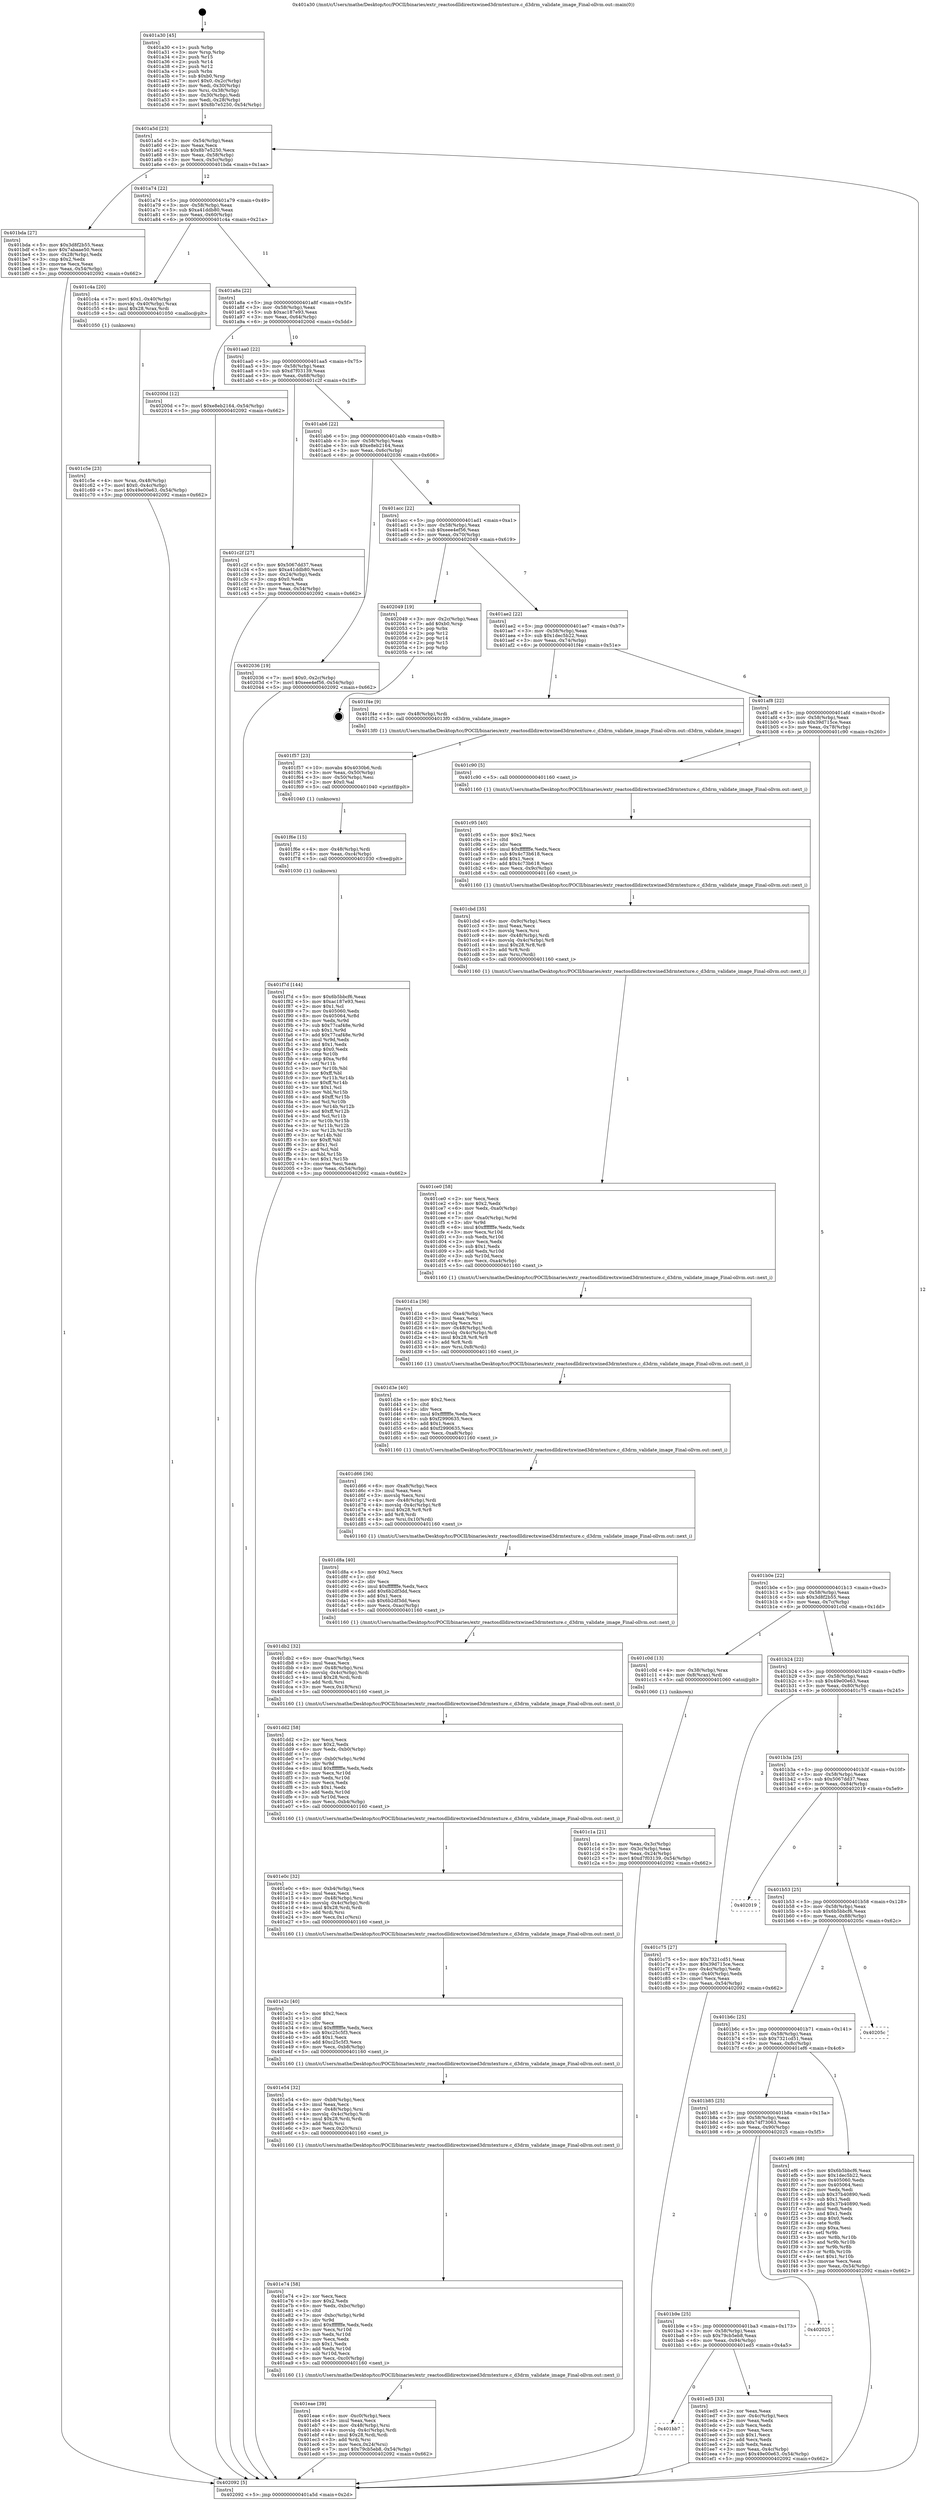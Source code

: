 digraph "0x401a30" {
  label = "0x401a30 (/mnt/c/Users/mathe/Desktop/tcc/POCII/binaries/extr_reactosdlldirectxwined3drmtexture.c_d3drm_validate_image_Final-ollvm.out::main(0))"
  labelloc = "t"
  node[shape=record]

  Entry [label="",width=0.3,height=0.3,shape=circle,fillcolor=black,style=filled]
  "0x401a5d" [label="{
     0x401a5d [23]\l
     | [instrs]\l
     &nbsp;&nbsp;0x401a5d \<+3\>: mov -0x54(%rbp),%eax\l
     &nbsp;&nbsp;0x401a60 \<+2\>: mov %eax,%ecx\l
     &nbsp;&nbsp;0x401a62 \<+6\>: sub $0x8b7e5250,%ecx\l
     &nbsp;&nbsp;0x401a68 \<+3\>: mov %eax,-0x58(%rbp)\l
     &nbsp;&nbsp;0x401a6b \<+3\>: mov %ecx,-0x5c(%rbp)\l
     &nbsp;&nbsp;0x401a6e \<+6\>: je 0000000000401bda \<main+0x1aa\>\l
  }"]
  "0x401bda" [label="{
     0x401bda [27]\l
     | [instrs]\l
     &nbsp;&nbsp;0x401bda \<+5\>: mov $0x3d8f2b55,%eax\l
     &nbsp;&nbsp;0x401bdf \<+5\>: mov $0x7abaae50,%ecx\l
     &nbsp;&nbsp;0x401be4 \<+3\>: mov -0x28(%rbp),%edx\l
     &nbsp;&nbsp;0x401be7 \<+3\>: cmp $0x2,%edx\l
     &nbsp;&nbsp;0x401bea \<+3\>: cmovne %ecx,%eax\l
     &nbsp;&nbsp;0x401bed \<+3\>: mov %eax,-0x54(%rbp)\l
     &nbsp;&nbsp;0x401bf0 \<+5\>: jmp 0000000000402092 \<main+0x662\>\l
  }"]
  "0x401a74" [label="{
     0x401a74 [22]\l
     | [instrs]\l
     &nbsp;&nbsp;0x401a74 \<+5\>: jmp 0000000000401a79 \<main+0x49\>\l
     &nbsp;&nbsp;0x401a79 \<+3\>: mov -0x58(%rbp),%eax\l
     &nbsp;&nbsp;0x401a7c \<+5\>: sub $0xa41ddb80,%eax\l
     &nbsp;&nbsp;0x401a81 \<+3\>: mov %eax,-0x60(%rbp)\l
     &nbsp;&nbsp;0x401a84 \<+6\>: je 0000000000401c4a \<main+0x21a\>\l
  }"]
  "0x402092" [label="{
     0x402092 [5]\l
     | [instrs]\l
     &nbsp;&nbsp;0x402092 \<+5\>: jmp 0000000000401a5d \<main+0x2d\>\l
  }"]
  "0x401a30" [label="{
     0x401a30 [45]\l
     | [instrs]\l
     &nbsp;&nbsp;0x401a30 \<+1\>: push %rbp\l
     &nbsp;&nbsp;0x401a31 \<+3\>: mov %rsp,%rbp\l
     &nbsp;&nbsp;0x401a34 \<+2\>: push %r15\l
     &nbsp;&nbsp;0x401a36 \<+2\>: push %r14\l
     &nbsp;&nbsp;0x401a38 \<+2\>: push %r12\l
     &nbsp;&nbsp;0x401a3a \<+1\>: push %rbx\l
     &nbsp;&nbsp;0x401a3b \<+7\>: sub $0xb0,%rsp\l
     &nbsp;&nbsp;0x401a42 \<+7\>: movl $0x0,-0x2c(%rbp)\l
     &nbsp;&nbsp;0x401a49 \<+3\>: mov %edi,-0x30(%rbp)\l
     &nbsp;&nbsp;0x401a4c \<+4\>: mov %rsi,-0x38(%rbp)\l
     &nbsp;&nbsp;0x401a50 \<+3\>: mov -0x30(%rbp),%edi\l
     &nbsp;&nbsp;0x401a53 \<+3\>: mov %edi,-0x28(%rbp)\l
     &nbsp;&nbsp;0x401a56 \<+7\>: movl $0x8b7e5250,-0x54(%rbp)\l
  }"]
  Exit [label="",width=0.3,height=0.3,shape=circle,fillcolor=black,style=filled,peripheries=2]
  "0x401c4a" [label="{
     0x401c4a [20]\l
     | [instrs]\l
     &nbsp;&nbsp;0x401c4a \<+7\>: movl $0x1,-0x40(%rbp)\l
     &nbsp;&nbsp;0x401c51 \<+4\>: movslq -0x40(%rbp),%rax\l
     &nbsp;&nbsp;0x401c55 \<+4\>: imul $0x28,%rax,%rdi\l
     &nbsp;&nbsp;0x401c59 \<+5\>: call 0000000000401050 \<malloc@plt\>\l
     | [calls]\l
     &nbsp;&nbsp;0x401050 \{1\} (unknown)\l
  }"]
  "0x401a8a" [label="{
     0x401a8a [22]\l
     | [instrs]\l
     &nbsp;&nbsp;0x401a8a \<+5\>: jmp 0000000000401a8f \<main+0x5f\>\l
     &nbsp;&nbsp;0x401a8f \<+3\>: mov -0x58(%rbp),%eax\l
     &nbsp;&nbsp;0x401a92 \<+5\>: sub $0xac187e93,%eax\l
     &nbsp;&nbsp;0x401a97 \<+3\>: mov %eax,-0x64(%rbp)\l
     &nbsp;&nbsp;0x401a9a \<+6\>: je 000000000040200d \<main+0x5dd\>\l
  }"]
  "0x401f7d" [label="{
     0x401f7d [144]\l
     | [instrs]\l
     &nbsp;&nbsp;0x401f7d \<+5\>: mov $0x6b5bbcf6,%eax\l
     &nbsp;&nbsp;0x401f82 \<+5\>: mov $0xac187e93,%esi\l
     &nbsp;&nbsp;0x401f87 \<+2\>: mov $0x1,%cl\l
     &nbsp;&nbsp;0x401f89 \<+7\>: mov 0x405060,%edx\l
     &nbsp;&nbsp;0x401f90 \<+8\>: mov 0x405064,%r8d\l
     &nbsp;&nbsp;0x401f98 \<+3\>: mov %edx,%r9d\l
     &nbsp;&nbsp;0x401f9b \<+7\>: sub $0x77caf48e,%r9d\l
     &nbsp;&nbsp;0x401fa2 \<+4\>: sub $0x1,%r9d\l
     &nbsp;&nbsp;0x401fa6 \<+7\>: add $0x77caf48e,%r9d\l
     &nbsp;&nbsp;0x401fad \<+4\>: imul %r9d,%edx\l
     &nbsp;&nbsp;0x401fb1 \<+3\>: and $0x1,%edx\l
     &nbsp;&nbsp;0x401fb4 \<+3\>: cmp $0x0,%edx\l
     &nbsp;&nbsp;0x401fb7 \<+4\>: sete %r10b\l
     &nbsp;&nbsp;0x401fbb \<+4\>: cmp $0xa,%r8d\l
     &nbsp;&nbsp;0x401fbf \<+4\>: setl %r11b\l
     &nbsp;&nbsp;0x401fc3 \<+3\>: mov %r10b,%bl\l
     &nbsp;&nbsp;0x401fc6 \<+3\>: xor $0xff,%bl\l
     &nbsp;&nbsp;0x401fc9 \<+3\>: mov %r11b,%r14b\l
     &nbsp;&nbsp;0x401fcc \<+4\>: xor $0xff,%r14b\l
     &nbsp;&nbsp;0x401fd0 \<+3\>: xor $0x1,%cl\l
     &nbsp;&nbsp;0x401fd3 \<+3\>: mov %bl,%r15b\l
     &nbsp;&nbsp;0x401fd6 \<+4\>: and $0xff,%r15b\l
     &nbsp;&nbsp;0x401fda \<+3\>: and %cl,%r10b\l
     &nbsp;&nbsp;0x401fdd \<+3\>: mov %r14b,%r12b\l
     &nbsp;&nbsp;0x401fe0 \<+4\>: and $0xff,%r12b\l
     &nbsp;&nbsp;0x401fe4 \<+3\>: and %cl,%r11b\l
     &nbsp;&nbsp;0x401fe7 \<+3\>: or %r10b,%r15b\l
     &nbsp;&nbsp;0x401fea \<+3\>: or %r11b,%r12b\l
     &nbsp;&nbsp;0x401fed \<+3\>: xor %r12b,%r15b\l
     &nbsp;&nbsp;0x401ff0 \<+3\>: or %r14b,%bl\l
     &nbsp;&nbsp;0x401ff3 \<+3\>: xor $0xff,%bl\l
     &nbsp;&nbsp;0x401ff6 \<+3\>: or $0x1,%cl\l
     &nbsp;&nbsp;0x401ff9 \<+2\>: and %cl,%bl\l
     &nbsp;&nbsp;0x401ffb \<+3\>: or %bl,%r15b\l
     &nbsp;&nbsp;0x401ffe \<+4\>: test $0x1,%r15b\l
     &nbsp;&nbsp;0x402002 \<+3\>: cmovne %esi,%eax\l
     &nbsp;&nbsp;0x402005 \<+3\>: mov %eax,-0x54(%rbp)\l
     &nbsp;&nbsp;0x402008 \<+5\>: jmp 0000000000402092 \<main+0x662\>\l
  }"]
  "0x40200d" [label="{
     0x40200d [12]\l
     | [instrs]\l
     &nbsp;&nbsp;0x40200d \<+7\>: movl $0xe8eb2164,-0x54(%rbp)\l
     &nbsp;&nbsp;0x402014 \<+5\>: jmp 0000000000402092 \<main+0x662\>\l
  }"]
  "0x401aa0" [label="{
     0x401aa0 [22]\l
     | [instrs]\l
     &nbsp;&nbsp;0x401aa0 \<+5\>: jmp 0000000000401aa5 \<main+0x75\>\l
     &nbsp;&nbsp;0x401aa5 \<+3\>: mov -0x58(%rbp),%eax\l
     &nbsp;&nbsp;0x401aa8 \<+5\>: sub $0xd7f03139,%eax\l
     &nbsp;&nbsp;0x401aad \<+3\>: mov %eax,-0x68(%rbp)\l
     &nbsp;&nbsp;0x401ab0 \<+6\>: je 0000000000401c2f \<main+0x1ff\>\l
  }"]
  "0x401f6e" [label="{
     0x401f6e [15]\l
     | [instrs]\l
     &nbsp;&nbsp;0x401f6e \<+4\>: mov -0x48(%rbp),%rdi\l
     &nbsp;&nbsp;0x401f72 \<+6\>: mov %eax,-0xc4(%rbp)\l
     &nbsp;&nbsp;0x401f78 \<+5\>: call 0000000000401030 \<free@plt\>\l
     | [calls]\l
     &nbsp;&nbsp;0x401030 \{1\} (unknown)\l
  }"]
  "0x401c2f" [label="{
     0x401c2f [27]\l
     | [instrs]\l
     &nbsp;&nbsp;0x401c2f \<+5\>: mov $0x5067dd37,%eax\l
     &nbsp;&nbsp;0x401c34 \<+5\>: mov $0xa41ddb80,%ecx\l
     &nbsp;&nbsp;0x401c39 \<+3\>: mov -0x24(%rbp),%edx\l
     &nbsp;&nbsp;0x401c3c \<+3\>: cmp $0x0,%edx\l
     &nbsp;&nbsp;0x401c3f \<+3\>: cmove %ecx,%eax\l
     &nbsp;&nbsp;0x401c42 \<+3\>: mov %eax,-0x54(%rbp)\l
     &nbsp;&nbsp;0x401c45 \<+5\>: jmp 0000000000402092 \<main+0x662\>\l
  }"]
  "0x401ab6" [label="{
     0x401ab6 [22]\l
     | [instrs]\l
     &nbsp;&nbsp;0x401ab6 \<+5\>: jmp 0000000000401abb \<main+0x8b\>\l
     &nbsp;&nbsp;0x401abb \<+3\>: mov -0x58(%rbp),%eax\l
     &nbsp;&nbsp;0x401abe \<+5\>: sub $0xe8eb2164,%eax\l
     &nbsp;&nbsp;0x401ac3 \<+3\>: mov %eax,-0x6c(%rbp)\l
     &nbsp;&nbsp;0x401ac6 \<+6\>: je 0000000000402036 \<main+0x606\>\l
  }"]
  "0x401f57" [label="{
     0x401f57 [23]\l
     | [instrs]\l
     &nbsp;&nbsp;0x401f57 \<+10\>: movabs $0x4030b6,%rdi\l
     &nbsp;&nbsp;0x401f61 \<+3\>: mov %eax,-0x50(%rbp)\l
     &nbsp;&nbsp;0x401f64 \<+3\>: mov -0x50(%rbp),%esi\l
     &nbsp;&nbsp;0x401f67 \<+2\>: mov $0x0,%al\l
     &nbsp;&nbsp;0x401f69 \<+5\>: call 0000000000401040 \<printf@plt\>\l
     | [calls]\l
     &nbsp;&nbsp;0x401040 \{1\} (unknown)\l
  }"]
  "0x402036" [label="{
     0x402036 [19]\l
     | [instrs]\l
     &nbsp;&nbsp;0x402036 \<+7\>: movl $0x0,-0x2c(%rbp)\l
     &nbsp;&nbsp;0x40203d \<+7\>: movl $0xeee4ef56,-0x54(%rbp)\l
     &nbsp;&nbsp;0x402044 \<+5\>: jmp 0000000000402092 \<main+0x662\>\l
  }"]
  "0x401acc" [label="{
     0x401acc [22]\l
     | [instrs]\l
     &nbsp;&nbsp;0x401acc \<+5\>: jmp 0000000000401ad1 \<main+0xa1\>\l
     &nbsp;&nbsp;0x401ad1 \<+3\>: mov -0x58(%rbp),%eax\l
     &nbsp;&nbsp;0x401ad4 \<+5\>: sub $0xeee4ef56,%eax\l
     &nbsp;&nbsp;0x401ad9 \<+3\>: mov %eax,-0x70(%rbp)\l
     &nbsp;&nbsp;0x401adc \<+6\>: je 0000000000402049 \<main+0x619\>\l
  }"]
  "0x401bb7" [label="{
     0x401bb7\l
  }", style=dashed]
  "0x402049" [label="{
     0x402049 [19]\l
     | [instrs]\l
     &nbsp;&nbsp;0x402049 \<+3\>: mov -0x2c(%rbp),%eax\l
     &nbsp;&nbsp;0x40204c \<+7\>: add $0xb0,%rsp\l
     &nbsp;&nbsp;0x402053 \<+1\>: pop %rbx\l
     &nbsp;&nbsp;0x402054 \<+2\>: pop %r12\l
     &nbsp;&nbsp;0x402056 \<+2\>: pop %r14\l
     &nbsp;&nbsp;0x402058 \<+2\>: pop %r15\l
     &nbsp;&nbsp;0x40205a \<+1\>: pop %rbp\l
     &nbsp;&nbsp;0x40205b \<+1\>: ret\l
  }"]
  "0x401ae2" [label="{
     0x401ae2 [22]\l
     | [instrs]\l
     &nbsp;&nbsp;0x401ae2 \<+5\>: jmp 0000000000401ae7 \<main+0xb7\>\l
     &nbsp;&nbsp;0x401ae7 \<+3\>: mov -0x58(%rbp),%eax\l
     &nbsp;&nbsp;0x401aea \<+5\>: sub $0x1dec5b22,%eax\l
     &nbsp;&nbsp;0x401aef \<+3\>: mov %eax,-0x74(%rbp)\l
     &nbsp;&nbsp;0x401af2 \<+6\>: je 0000000000401f4e \<main+0x51e\>\l
  }"]
  "0x401ed5" [label="{
     0x401ed5 [33]\l
     | [instrs]\l
     &nbsp;&nbsp;0x401ed5 \<+2\>: xor %eax,%eax\l
     &nbsp;&nbsp;0x401ed7 \<+3\>: mov -0x4c(%rbp),%ecx\l
     &nbsp;&nbsp;0x401eda \<+2\>: mov %eax,%edx\l
     &nbsp;&nbsp;0x401edc \<+2\>: sub %ecx,%edx\l
     &nbsp;&nbsp;0x401ede \<+2\>: mov %eax,%ecx\l
     &nbsp;&nbsp;0x401ee0 \<+3\>: sub $0x1,%ecx\l
     &nbsp;&nbsp;0x401ee3 \<+2\>: add %ecx,%edx\l
     &nbsp;&nbsp;0x401ee5 \<+2\>: sub %edx,%eax\l
     &nbsp;&nbsp;0x401ee7 \<+3\>: mov %eax,-0x4c(%rbp)\l
     &nbsp;&nbsp;0x401eea \<+7\>: movl $0x49e00e63,-0x54(%rbp)\l
     &nbsp;&nbsp;0x401ef1 \<+5\>: jmp 0000000000402092 \<main+0x662\>\l
  }"]
  "0x401f4e" [label="{
     0x401f4e [9]\l
     | [instrs]\l
     &nbsp;&nbsp;0x401f4e \<+4\>: mov -0x48(%rbp),%rdi\l
     &nbsp;&nbsp;0x401f52 \<+5\>: call 00000000004013f0 \<d3drm_validate_image\>\l
     | [calls]\l
     &nbsp;&nbsp;0x4013f0 \{1\} (/mnt/c/Users/mathe/Desktop/tcc/POCII/binaries/extr_reactosdlldirectxwined3drmtexture.c_d3drm_validate_image_Final-ollvm.out::d3drm_validate_image)\l
  }"]
  "0x401af8" [label="{
     0x401af8 [22]\l
     | [instrs]\l
     &nbsp;&nbsp;0x401af8 \<+5\>: jmp 0000000000401afd \<main+0xcd\>\l
     &nbsp;&nbsp;0x401afd \<+3\>: mov -0x58(%rbp),%eax\l
     &nbsp;&nbsp;0x401b00 \<+5\>: sub $0x39d715ce,%eax\l
     &nbsp;&nbsp;0x401b05 \<+3\>: mov %eax,-0x78(%rbp)\l
     &nbsp;&nbsp;0x401b08 \<+6\>: je 0000000000401c90 \<main+0x260\>\l
  }"]
  "0x401b9e" [label="{
     0x401b9e [25]\l
     | [instrs]\l
     &nbsp;&nbsp;0x401b9e \<+5\>: jmp 0000000000401ba3 \<main+0x173\>\l
     &nbsp;&nbsp;0x401ba3 \<+3\>: mov -0x58(%rbp),%eax\l
     &nbsp;&nbsp;0x401ba6 \<+5\>: sub $0x79cb5eb8,%eax\l
     &nbsp;&nbsp;0x401bab \<+6\>: mov %eax,-0x94(%rbp)\l
     &nbsp;&nbsp;0x401bb1 \<+6\>: je 0000000000401ed5 \<main+0x4a5\>\l
  }"]
  "0x401c90" [label="{
     0x401c90 [5]\l
     | [instrs]\l
     &nbsp;&nbsp;0x401c90 \<+5\>: call 0000000000401160 \<next_i\>\l
     | [calls]\l
     &nbsp;&nbsp;0x401160 \{1\} (/mnt/c/Users/mathe/Desktop/tcc/POCII/binaries/extr_reactosdlldirectxwined3drmtexture.c_d3drm_validate_image_Final-ollvm.out::next_i)\l
  }"]
  "0x401b0e" [label="{
     0x401b0e [22]\l
     | [instrs]\l
     &nbsp;&nbsp;0x401b0e \<+5\>: jmp 0000000000401b13 \<main+0xe3\>\l
     &nbsp;&nbsp;0x401b13 \<+3\>: mov -0x58(%rbp),%eax\l
     &nbsp;&nbsp;0x401b16 \<+5\>: sub $0x3d8f2b55,%eax\l
     &nbsp;&nbsp;0x401b1b \<+3\>: mov %eax,-0x7c(%rbp)\l
     &nbsp;&nbsp;0x401b1e \<+6\>: je 0000000000401c0d \<main+0x1dd\>\l
  }"]
  "0x402025" [label="{
     0x402025\l
  }", style=dashed]
  "0x401c0d" [label="{
     0x401c0d [13]\l
     | [instrs]\l
     &nbsp;&nbsp;0x401c0d \<+4\>: mov -0x38(%rbp),%rax\l
     &nbsp;&nbsp;0x401c11 \<+4\>: mov 0x8(%rax),%rdi\l
     &nbsp;&nbsp;0x401c15 \<+5\>: call 0000000000401060 \<atoi@plt\>\l
     | [calls]\l
     &nbsp;&nbsp;0x401060 \{1\} (unknown)\l
  }"]
  "0x401b24" [label="{
     0x401b24 [22]\l
     | [instrs]\l
     &nbsp;&nbsp;0x401b24 \<+5\>: jmp 0000000000401b29 \<main+0xf9\>\l
     &nbsp;&nbsp;0x401b29 \<+3\>: mov -0x58(%rbp),%eax\l
     &nbsp;&nbsp;0x401b2c \<+5\>: sub $0x49e00e63,%eax\l
     &nbsp;&nbsp;0x401b31 \<+3\>: mov %eax,-0x80(%rbp)\l
     &nbsp;&nbsp;0x401b34 \<+6\>: je 0000000000401c75 \<main+0x245\>\l
  }"]
  "0x401c1a" [label="{
     0x401c1a [21]\l
     | [instrs]\l
     &nbsp;&nbsp;0x401c1a \<+3\>: mov %eax,-0x3c(%rbp)\l
     &nbsp;&nbsp;0x401c1d \<+3\>: mov -0x3c(%rbp),%eax\l
     &nbsp;&nbsp;0x401c20 \<+3\>: mov %eax,-0x24(%rbp)\l
     &nbsp;&nbsp;0x401c23 \<+7\>: movl $0xd7f03139,-0x54(%rbp)\l
     &nbsp;&nbsp;0x401c2a \<+5\>: jmp 0000000000402092 \<main+0x662\>\l
  }"]
  "0x401c5e" [label="{
     0x401c5e [23]\l
     | [instrs]\l
     &nbsp;&nbsp;0x401c5e \<+4\>: mov %rax,-0x48(%rbp)\l
     &nbsp;&nbsp;0x401c62 \<+7\>: movl $0x0,-0x4c(%rbp)\l
     &nbsp;&nbsp;0x401c69 \<+7\>: movl $0x49e00e63,-0x54(%rbp)\l
     &nbsp;&nbsp;0x401c70 \<+5\>: jmp 0000000000402092 \<main+0x662\>\l
  }"]
  "0x401b85" [label="{
     0x401b85 [25]\l
     | [instrs]\l
     &nbsp;&nbsp;0x401b85 \<+5\>: jmp 0000000000401b8a \<main+0x15a\>\l
     &nbsp;&nbsp;0x401b8a \<+3\>: mov -0x58(%rbp),%eax\l
     &nbsp;&nbsp;0x401b8d \<+5\>: sub $0x74f73063,%eax\l
     &nbsp;&nbsp;0x401b92 \<+6\>: mov %eax,-0x90(%rbp)\l
     &nbsp;&nbsp;0x401b98 \<+6\>: je 0000000000402025 \<main+0x5f5\>\l
  }"]
  "0x401c75" [label="{
     0x401c75 [27]\l
     | [instrs]\l
     &nbsp;&nbsp;0x401c75 \<+5\>: mov $0x7321cd51,%eax\l
     &nbsp;&nbsp;0x401c7a \<+5\>: mov $0x39d715ce,%ecx\l
     &nbsp;&nbsp;0x401c7f \<+3\>: mov -0x4c(%rbp),%edx\l
     &nbsp;&nbsp;0x401c82 \<+3\>: cmp -0x40(%rbp),%edx\l
     &nbsp;&nbsp;0x401c85 \<+3\>: cmovl %ecx,%eax\l
     &nbsp;&nbsp;0x401c88 \<+3\>: mov %eax,-0x54(%rbp)\l
     &nbsp;&nbsp;0x401c8b \<+5\>: jmp 0000000000402092 \<main+0x662\>\l
  }"]
  "0x401b3a" [label="{
     0x401b3a [25]\l
     | [instrs]\l
     &nbsp;&nbsp;0x401b3a \<+5\>: jmp 0000000000401b3f \<main+0x10f\>\l
     &nbsp;&nbsp;0x401b3f \<+3\>: mov -0x58(%rbp),%eax\l
     &nbsp;&nbsp;0x401b42 \<+5\>: sub $0x5067dd37,%eax\l
     &nbsp;&nbsp;0x401b47 \<+6\>: mov %eax,-0x84(%rbp)\l
     &nbsp;&nbsp;0x401b4d \<+6\>: je 0000000000402019 \<main+0x5e9\>\l
  }"]
  "0x401c95" [label="{
     0x401c95 [40]\l
     | [instrs]\l
     &nbsp;&nbsp;0x401c95 \<+5\>: mov $0x2,%ecx\l
     &nbsp;&nbsp;0x401c9a \<+1\>: cltd\l
     &nbsp;&nbsp;0x401c9b \<+2\>: idiv %ecx\l
     &nbsp;&nbsp;0x401c9d \<+6\>: imul $0xfffffffe,%edx,%ecx\l
     &nbsp;&nbsp;0x401ca3 \<+6\>: sub $0x4c73b618,%ecx\l
     &nbsp;&nbsp;0x401ca9 \<+3\>: add $0x1,%ecx\l
     &nbsp;&nbsp;0x401cac \<+6\>: add $0x4c73b618,%ecx\l
     &nbsp;&nbsp;0x401cb2 \<+6\>: mov %ecx,-0x9c(%rbp)\l
     &nbsp;&nbsp;0x401cb8 \<+5\>: call 0000000000401160 \<next_i\>\l
     | [calls]\l
     &nbsp;&nbsp;0x401160 \{1\} (/mnt/c/Users/mathe/Desktop/tcc/POCII/binaries/extr_reactosdlldirectxwined3drmtexture.c_d3drm_validate_image_Final-ollvm.out::next_i)\l
  }"]
  "0x401cbd" [label="{
     0x401cbd [35]\l
     | [instrs]\l
     &nbsp;&nbsp;0x401cbd \<+6\>: mov -0x9c(%rbp),%ecx\l
     &nbsp;&nbsp;0x401cc3 \<+3\>: imul %eax,%ecx\l
     &nbsp;&nbsp;0x401cc6 \<+3\>: movslq %ecx,%rsi\l
     &nbsp;&nbsp;0x401cc9 \<+4\>: mov -0x48(%rbp),%rdi\l
     &nbsp;&nbsp;0x401ccd \<+4\>: movslq -0x4c(%rbp),%r8\l
     &nbsp;&nbsp;0x401cd1 \<+4\>: imul $0x28,%r8,%r8\l
     &nbsp;&nbsp;0x401cd5 \<+3\>: add %r8,%rdi\l
     &nbsp;&nbsp;0x401cd8 \<+3\>: mov %rsi,(%rdi)\l
     &nbsp;&nbsp;0x401cdb \<+5\>: call 0000000000401160 \<next_i\>\l
     | [calls]\l
     &nbsp;&nbsp;0x401160 \{1\} (/mnt/c/Users/mathe/Desktop/tcc/POCII/binaries/extr_reactosdlldirectxwined3drmtexture.c_d3drm_validate_image_Final-ollvm.out::next_i)\l
  }"]
  "0x401ce0" [label="{
     0x401ce0 [58]\l
     | [instrs]\l
     &nbsp;&nbsp;0x401ce0 \<+2\>: xor %ecx,%ecx\l
     &nbsp;&nbsp;0x401ce2 \<+5\>: mov $0x2,%edx\l
     &nbsp;&nbsp;0x401ce7 \<+6\>: mov %edx,-0xa0(%rbp)\l
     &nbsp;&nbsp;0x401ced \<+1\>: cltd\l
     &nbsp;&nbsp;0x401cee \<+7\>: mov -0xa0(%rbp),%r9d\l
     &nbsp;&nbsp;0x401cf5 \<+3\>: idiv %r9d\l
     &nbsp;&nbsp;0x401cf8 \<+6\>: imul $0xfffffffe,%edx,%edx\l
     &nbsp;&nbsp;0x401cfe \<+3\>: mov %ecx,%r10d\l
     &nbsp;&nbsp;0x401d01 \<+3\>: sub %edx,%r10d\l
     &nbsp;&nbsp;0x401d04 \<+2\>: mov %ecx,%edx\l
     &nbsp;&nbsp;0x401d06 \<+3\>: sub $0x1,%edx\l
     &nbsp;&nbsp;0x401d09 \<+3\>: add %edx,%r10d\l
     &nbsp;&nbsp;0x401d0c \<+3\>: sub %r10d,%ecx\l
     &nbsp;&nbsp;0x401d0f \<+6\>: mov %ecx,-0xa4(%rbp)\l
     &nbsp;&nbsp;0x401d15 \<+5\>: call 0000000000401160 \<next_i\>\l
     | [calls]\l
     &nbsp;&nbsp;0x401160 \{1\} (/mnt/c/Users/mathe/Desktop/tcc/POCII/binaries/extr_reactosdlldirectxwined3drmtexture.c_d3drm_validate_image_Final-ollvm.out::next_i)\l
  }"]
  "0x401d1a" [label="{
     0x401d1a [36]\l
     | [instrs]\l
     &nbsp;&nbsp;0x401d1a \<+6\>: mov -0xa4(%rbp),%ecx\l
     &nbsp;&nbsp;0x401d20 \<+3\>: imul %eax,%ecx\l
     &nbsp;&nbsp;0x401d23 \<+3\>: movslq %ecx,%rsi\l
     &nbsp;&nbsp;0x401d26 \<+4\>: mov -0x48(%rbp),%rdi\l
     &nbsp;&nbsp;0x401d2a \<+4\>: movslq -0x4c(%rbp),%r8\l
     &nbsp;&nbsp;0x401d2e \<+4\>: imul $0x28,%r8,%r8\l
     &nbsp;&nbsp;0x401d32 \<+3\>: add %r8,%rdi\l
     &nbsp;&nbsp;0x401d35 \<+4\>: mov %rsi,0x8(%rdi)\l
     &nbsp;&nbsp;0x401d39 \<+5\>: call 0000000000401160 \<next_i\>\l
     | [calls]\l
     &nbsp;&nbsp;0x401160 \{1\} (/mnt/c/Users/mathe/Desktop/tcc/POCII/binaries/extr_reactosdlldirectxwined3drmtexture.c_d3drm_validate_image_Final-ollvm.out::next_i)\l
  }"]
  "0x401d3e" [label="{
     0x401d3e [40]\l
     | [instrs]\l
     &nbsp;&nbsp;0x401d3e \<+5\>: mov $0x2,%ecx\l
     &nbsp;&nbsp;0x401d43 \<+1\>: cltd\l
     &nbsp;&nbsp;0x401d44 \<+2\>: idiv %ecx\l
     &nbsp;&nbsp;0x401d46 \<+6\>: imul $0xfffffffe,%edx,%ecx\l
     &nbsp;&nbsp;0x401d4c \<+6\>: sub $0xf2990635,%ecx\l
     &nbsp;&nbsp;0x401d52 \<+3\>: add $0x1,%ecx\l
     &nbsp;&nbsp;0x401d55 \<+6\>: add $0xf2990635,%ecx\l
     &nbsp;&nbsp;0x401d5b \<+6\>: mov %ecx,-0xa8(%rbp)\l
     &nbsp;&nbsp;0x401d61 \<+5\>: call 0000000000401160 \<next_i\>\l
     | [calls]\l
     &nbsp;&nbsp;0x401160 \{1\} (/mnt/c/Users/mathe/Desktop/tcc/POCII/binaries/extr_reactosdlldirectxwined3drmtexture.c_d3drm_validate_image_Final-ollvm.out::next_i)\l
  }"]
  "0x401d66" [label="{
     0x401d66 [36]\l
     | [instrs]\l
     &nbsp;&nbsp;0x401d66 \<+6\>: mov -0xa8(%rbp),%ecx\l
     &nbsp;&nbsp;0x401d6c \<+3\>: imul %eax,%ecx\l
     &nbsp;&nbsp;0x401d6f \<+3\>: movslq %ecx,%rsi\l
     &nbsp;&nbsp;0x401d72 \<+4\>: mov -0x48(%rbp),%rdi\l
     &nbsp;&nbsp;0x401d76 \<+4\>: movslq -0x4c(%rbp),%r8\l
     &nbsp;&nbsp;0x401d7a \<+4\>: imul $0x28,%r8,%r8\l
     &nbsp;&nbsp;0x401d7e \<+3\>: add %r8,%rdi\l
     &nbsp;&nbsp;0x401d81 \<+4\>: mov %rsi,0x10(%rdi)\l
     &nbsp;&nbsp;0x401d85 \<+5\>: call 0000000000401160 \<next_i\>\l
     | [calls]\l
     &nbsp;&nbsp;0x401160 \{1\} (/mnt/c/Users/mathe/Desktop/tcc/POCII/binaries/extr_reactosdlldirectxwined3drmtexture.c_d3drm_validate_image_Final-ollvm.out::next_i)\l
  }"]
  "0x401d8a" [label="{
     0x401d8a [40]\l
     | [instrs]\l
     &nbsp;&nbsp;0x401d8a \<+5\>: mov $0x2,%ecx\l
     &nbsp;&nbsp;0x401d8f \<+1\>: cltd\l
     &nbsp;&nbsp;0x401d90 \<+2\>: idiv %ecx\l
     &nbsp;&nbsp;0x401d92 \<+6\>: imul $0xfffffffe,%edx,%ecx\l
     &nbsp;&nbsp;0x401d98 \<+6\>: add $0x6b2df3dd,%ecx\l
     &nbsp;&nbsp;0x401d9e \<+3\>: add $0x1,%ecx\l
     &nbsp;&nbsp;0x401da1 \<+6\>: sub $0x6b2df3dd,%ecx\l
     &nbsp;&nbsp;0x401da7 \<+6\>: mov %ecx,-0xac(%rbp)\l
     &nbsp;&nbsp;0x401dad \<+5\>: call 0000000000401160 \<next_i\>\l
     | [calls]\l
     &nbsp;&nbsp;0x401160 \{1\} (/mnt/c/Users/mathe/Desktop/tcc/POCII/binaries/extr_reactosdlldirectxwined3drmtexture.c_d3drm_validate_image_Final-ollvm.out::next_i)\l
  }"]
  "0x401db2" [label="{
     0x401db2 [32]\l
     | [instrs]\l
     &nbsp;&nbsp;0x401db2 \<+6\>: mov -0xac(%rbp),%ecx\l
     &nbsp;&nbsp;0x401db8 \<+3\>: imul %eax,%ecx\l
     &nbsp;&nbsp;0x401dbb \<+4\>: mov -0x48(%rbp),%rsi\l
     &nbsp;&nbsp;0x401dbf \<+4\>: movslq -0x4c(%rbp),%rdi\l
     &nbsp;&nbsp;0x401dc3 \<+4\>: imul $0x28,%rdi,%rdi\l
     &nbsp;&nbsp;0x401dc7 \<+3\>: add %rdi,%rsi\l
     &nbsp;&nbsp;0x401dca \<+3\>: mov %ecx,0x18(%rsi)\l
     &nbsp;&nbsp;0x401dcd \<+5\>: call 0000000000401160 \<next_i\>\l
     | [calls]\l
     &nbsp;&nbsp;0x401160 \{1\} (/mnt/c/Users/mathe/Desktop/tcc/POCII/binaries/extr_reactosdlldirectxwined3drmtexture.c_d3drm_validate_image_Final-ollvm.out::next_i)\l
  }"]
  "0x401dd2" [label="{
     0x401dd2 [58]\l
     | [instrs]\l
     &nbsp;&nbsp;0x401dd2 \<+2\>: xor %ecx,%ecx\l
     &nbsp;&nbsp;0x401dd4 \<+5\>: mov $0x2,%edx\l
     &nbsp;&nbsp;0x401dd9 \<+6\>: mov %edx,-0xb0(%rbp)\l
     &nbsp;&nbsp;0x401ddf \<+1\>: cltd\l
     &nbsp;&nbsp;0x401de0 \<+7\>: mov -0xb0(%rbp),%r9d\l
     &nbsp;&nbsp;0x401de7 \<+3\>: idiv %r9d\l
     &nbsp;&nbsp;0x401dea \<+6\>: imul $0xfffffffe,%edx,%edx\l
     &nbsp;&nbsp;0x401df0 \<+3\>: mov %ecx,%r10d\l
     &nbsp;&nbsp;0x401df3 \<+3\>: sub %edx,%r10d\l
     &nbsp;&nbsp;0x401df6 \<+2\>: mov %ecx,%edx\l
     &nbsp;&nbsp;0x401df8 \<+3\>: sub $0x1,%edx\l
     &nbsp;&nbsp;0x401dfb \<+3\>: add %edx,%r10d\l
     &nbsp;&nbsp;0x401dfe \<+3\>: sub %r10d,%ecx\l
     &nbsp;&nbsp;0x401e01 \<+6\>: mov %ecx,-0xb4(%rbp)\l
     &nbsp;&nbsp;0x401e07 \<+5\>: call 0000000000401160 \<next_i\>\l
     | [calls]\l
     &nbsp;&nbsp;0x401160 \{1\} (/mnt/c/Users/mathe/Desktop/tcc/POCII/binaries/extr_reactosdlldirectxwined3drmtexture.c_d3drm_validate_image_Final-ollvm.out::next_i)\l
  }"]
  "0x401e0c" [label="{
     0x401e0c [32]\l
     | [instrs]\l
     &nbsp;&nbsp;0x401e0c \<+6\>: mov -0xb4(%rbp),%ecx\l
     &nbsp;&nbsp;0x401e12 \<+3\>: imul %eax,%ecx\l
     &nbsp;&nbsp;0x401e15 \<+4\>: mov -0x48(%rbp),%rsi\l
     &nbsp;&nbsp;0x401e19 \<+4\>: movslq -0x4c(%rbp),%rdi\l
     &nbsp;&nbsp;0x401e1d \<+4\>: imul $0x28,%rdi,%rdi\l
     &nbsp;&nbsp;0x401e21 \<+3\>: add %rdi,%rsi\l
     &nbsp;&nbsp;0x401e24 \<+3\>: mov %ecx,0x1c(%rsi)\l
     &nbsp;&nbsp;0x401e27 \<+5\>: call 0000000000401160 \<next_i\>\l
     | [calls]\l
     &nbsp;&nbsp;0x401160 \{1\} (/mnt/c/Users/mathe/Desktop/tcc/POCII/binaries/extr_reactosdlldirectxwined3drmtexture.c_d3drm_validate_image_Final-ollvm.out::next_i)\l
  }"]
  "0x401e2c" [label="{
     0x401e2c [40]\l
     | [instrs]\l
     &nbsp;&nbsp;0x401e2c \<+5\>: mov $0x2,%ecx\l
     &nbsp;&nbsp;0x401e31 \<+1\>: cltd\l
     &nbsp;&nbsp;0x401e32 \<+2\>: idiv %ecx\l
     &nbsp;&nbsp;0x401e34 \<+6\>: imul $0xfffffffe,%edx,%ecx\l
     &nbsp;&nbsp;0x401e3a \<+6\>: sub $0xc25c5f3,%ecx\l
     &nbsp;&nbsp;0x401e40 \<+3\>: add $0x1,%ecx\l
     &nbsp;&nbsp;0x401e43 \<+6\>: add $0xc25c5f3,%ecx\l
     &nbsp;&nbsp;0x401e49 \<+6\>: mov %ecx,-0xb8(%rbp)\l
     &nbsp;&nbsp;0x401e4f \<+5\>: call 0000000000401160 \<next_i\>\l
     | [calls]\l
     &nbsp;&nbsp;0x401160 \{1\} (/mnt/c/Users/mathe/Desktop/tcc/POCII/binaries/extr_reactosdlldirectxwined3drmtexture.c_d3drm_validate_image_Final-ollvm.out::next_i)\l
  }"]
  "0x401e54" [label="{
     0x401e54 [32]\l
     | [instrs]\l
     &nbsp;&nbsp;0x401e54 \<+6\>: mov -0xb8(%rbp),%ecx\l
     &nbsp;&nbsp;0x401e5a \<+3\>: imul %eax,%ecx\l
     &nbsp;&nbsp;0x401e5d \<+4\>: mov -0x48(%rbp),%rsi\l
     &nbsp;&nbsp;0x401e61 \<+4\>: movslq -0x4c(%rbp),%rdi\l
     &nbsp;&nbsp;0x401e65 \<+4\>: imul $0x28,%rdi,%rdi\l
     &nbsp;&nbsp;0x401e69 \<+3\>: add %rdi,%rsi\l
     &nbsp;&nbsp;0x401e6c \<+3\>: mov %ecx,0x20(%rsi)\l
     &nbsp;&nbsp;0x401e6f \<+5\>: call 0000000000401160 \<next_i\>\l
     | [calls]\l
     &nbsp;&nbsp;0x401160 \{1\} (/mnt/c/Users/mathe/Desktop/tcc/POCII/binaries/extr_reactosdlldirectxwined3drmtexture.c_d3drm_validate_image_Final-ollvm.out::next_i)\l
  }"]
  "0x401e74" [label="{
     0x401e74 [58]\l
     | [instrs]\l
     &nbsp;&nbsp;0x401e74 \<+2\>: xor %ecx,%ecx\l
     &nbsp;&nbsp;0x401e76 \<+5\>: mov $0x2,%edx\l
     &nbsp;&nbsp;0x401e7b \<+6\>: mov %edx,-0xbc(%rbp)\l
     &nbsp;&nbsp;0x401e81 \<+1\>: cltd\l
     &nbsp;&nbsp;0x401e82 \<+7\>: mov -0xbc(%rbp),%r9d\l
     &nbsp;&nbsp;0x401e89 \<+3\>: idiv %r9d\l
     &nbsp;&nbsp;0x401e8c \<+6\>: imul $0xfffffffe,%edx,%edx\l
     &nbsp;&nbsp;0x401e92 \<+3\>: mov %ecx,%r10d\l
     &nbsp;&nbsp;0x401e95 \<+3\>: sub %edx,%r10d\l
     &nbsp;&nbsp;0x401e98 \<+2\>: mov %ecx,%edx\l
     &nbsp;&nbsp;0x401e9a \<+3\>: sub $0x1,%edx\l
     &nbsp;&nbsp;0x401e9d \<+3\>: add %edx,%r10d\l
     &nbsp;&nbsp;0x401ea0 \<+3\>: sub %r10d,%ecx\l
     &nbsp;&nbsp;0x401ea3 \<+6\>: mov %ecx,-0xc0(%rbp)\l
     &nbsp;&nbsp;0x401ea9 \<+5\>: call 0000000000401160 \<next_i\>\l
     | [calls]\l
     &nbsp;&nbsp;0x401160 \{1\} (/mnt/c/Users/mathe/Desktop/tcc/POCII/binaries/extr_reactosdlldirectxwined3drmtexture.c_d3drm_validate_image_Final-ollvm.out::next_i)\l
  }"]
  "0x401eae" [label="{
     0x401eae [39]\l
     | [instrs]\l
     &nbsp;&nbsp;0x401eae \<+6\>: mov -0xc0(%rbp),%ecx\l
     &nbsp;&nbsp;0x401eb4 \<+3\>: imul %eax,%ecx\l
     &nbsp;&nbsp;0x401eb7 \<+4\>: mov -0x48(%rbp),%rsi\l
     &nbsp;&nbsp;0x401ebb \<+4\>: movslq -0x4c(%rbp),%rdi\l
     &nbsp;&nbsp;0x401ebf \<+4\>: imul $0x28,%rdi,%rdi\l
     &nbsp;&nbsp;0x401ec3 \<+3\>: add %rdi,%rsi\l
     &nbsp;&nbsp;0x401ec6 \<+3\>: mov %ecx,0x24(%rsi)\l
     &nbsp;&nbsp;0x401ec9 \<+7\>: movl $0x79cb5eb8,-0x54(%rbp)\l
     &nbsp;&nbsp;0x401ed0 \<+5\>: jmp 0000000000402092 \<main+0x662\>\l
  }"]
  "0x401ef6" [label="{
     0x401ef6 [88]\l
     | [instrs]\l
     &nbsp;&nbsp;0x401ef6 \<+5\>: mov $0x6b5bbcf6,%eax\l
     &nbsp;&nbsp;0x401efb \<+5\>: mov $0x1dec5b22,%ecx\l
     &nbsp;&nbsp;0x401f00 \<+7\>: mov 0x405060,%edx\l
     &nbsp;&nbsp;0x401f07 \<+7\>: mov 0x405064,%esi\l
     &nbsp;&nbsp;0x401f0e \<+2\>: mov %edx,%edi\l
     &nbsp;&nbsp;0x401f10 \<+6\>: sub $0x37b40890,%edi\l
     &nbsp;&nbsp;0x401f16 \<+3\>: sub $0x1,%edi\l
     &nbsp;&nbsp;0x401f19 \<+6\>: add $0x37b40890,%edi\l
     &nbsp;&nbsp;0x401f1f \<+3\>: imul %edi,%edx\l
     &nbsp;&nbsp;0x401f22 \<+3\>: and $0x1,%edx\l
     &nbsp;&nbsp;0x401f25 \<+3\>: cmp $0x0,%edx\l
     &nbsp;&nbsp;0x401f28 \<+4\>: sete %r8b\l
     &nbsp;&nbsp;0x401f2c \<+3\>: cmp $0xa,%esi\l
     &nbsp;&nbsp;0x401f2f \<+4\>: setl %r9b\l
     &nbsp;&nbsp;0x401f33 \<+3\>: mov %r8b,%r10b\l
     &nbsp;&nbsp;0x401f36 \<+3\>: and %r9b,%r10b\l
     &nbsp;&nbsp;0x401f39 \<+3\>: xor %r9b,%r8b\l
     &nbsp;&nbsp;0x401f3c \<+3\>: or %r8b,%r10b\l
     &nbsp;&nbsp;0x401f3f \<+4\>: test $0x1,%r10b\l
     &nbsp;&nbsp;0x401f43 \<+3\>: cmovne %ecx,%eax\l
     &nbsp;&nbsp;0x401f46 \<+3\>: mov %eax,-0x54(%rbp)\l
     &nbsp;&nbsp;0x401f49 \<+5\>: jmp 0000000000402092 \<main+0x662\>\l
  }"]
  "0x402019" [label="{
     0x402019\l
  }", style=dashed]
  "0x401b53" [label="{
     0x401b53 [25]\l
     | [instrs]\l
     &nbsp;&nbsp;0x401b53 \<+5\>: jmp 0000000000401b58 \<main+0x128\>\l
     &nbsp;&nbsp;0x401b58 \<+3\>: mov -0x58(%rbp),%eax\l
     &nbsp;&nbsp;0x401b5b \<+5\>: sub $0x6b5bbcf6,%eax\l
     &nbsp;&nbsp;0x401b60 \<+6\>: mov %eax,-0x88(%rbp)\l
     &nbsp;&nbsp;0x401b66 \<+6\>: je 000000000040205c \<main+0x62c\>\l
  }"]
  "0x401b6c" [label="{
     0x401b6c [25]\l
     | [instrs]\l
     &nbsp;&nbsp;0x401b6c \<+5\>: jmp 0000000000401b71 \<main+0x141\>\l
     &nbsp;&nbsp;0x401b71 \<+3\>: mov -0x58(%rbp),%eax\l
     &nbsp;&nbsp;0x401b74 \<+5\>: sub $0x7321cd51,%eax\l
     &nbsp;&nbsp;0x401b79 \<+6\>: mov %eax,-0x8c(%rbp)\l
     &nbsp;&nbsp;0x401b7f \<+6\>: je 0000000000401ef6 \<main+0x4c6\>\l
  }"]
  "0x40205c" [label="{
     0x40205c\l
  }", style=dashed]
  Entry -> "0x401a30" [label=" 1"]
  "0x401a5d" -> "0x401bda" [label=" 1"]
  "0x401a5d" -> "0x401a74" [label=" 12"]
  "0x401bda" -> "0x402092" [label=" 1"]
  "0x401a30" -> "0x401a5d" [label=" 1"]
  "0x402092" -> "0x401a5d" [label=" 12"]
  "0x402049" -> Exit [label=" 1"]
  "0x401a74" -> "0x401c4a" [label=" 1"]
  "0x401a74" -> "0x401a8a" [label=" 11"]
  "0x402036" -> "0x402092" [label=" 1"]
  "0x401a8a" -> "0x40200d" [label=" 1"]
  "0x401a8a" -> "0x401aa0" [label=" 10"]
  "0x40200d" -> "0x402092" [label=" 1"]
  "0x401aa0" -> "0x401c2f" [label=" 1"]
  "0x401aa0" -> "0x401ab6" [label=" 9"]
  "0x401f7d" -> "0x402092" [label=" 1"]
  "0x401ab6" -> "0x402036" [label=" 1"]
  "0x401ab6" -> "0x401acc" [label=" 8"]
  "0x401f6e" -> "0x401f7d" [label=" 1"]
  "0x401acc" -> "0x402049" [label=" 1"]
  "0x401acc" -> "0x401ae2" [label=" 7"]
  "0x401f57" -> "0x401f6e" [label=" 1"]
  "0x401ae2" -> "0x401f4e" [label=" 1"]
  "0x401ae2" -> "0x401af8" [label=" 6"]
  "0x401f4e" -> "0x401f57" [label=" 1"]
  "0x401af8" -> "0x401c90" [label=" 1"]
  "0x401af8" -> "0x401b0e" [label=" 5"]
  "0x401ed5" -> "0x402092" [label=" 1"]
  "0x401b0e" -> "0x401c0d" [label=" 1"]
  "0x401b0e" -> "0x401b24" [label=" 4"]
  "0x401c0d" -> "0x401c1a" [label=" 1"]
  "0x401c1a" -> "0x402092" [label=" 1"]
  "0x401c2f" -> "0x402092" [label=" 1"]
  "0x401c4a" -> "0x401c5e" [label=" 1"]
  "0x401c5e" -> "0x402092" [label=" 1"]
  "0x401b9e" -> "0x401bb7" [label=" 0"]
  "0x401b24" -> "0x401c75" [label=" 2"]
  "0x401b24" -> "0x401b3a" [label=" 2"]
  "0x401c75" -> "0x402092" [label=" 2"]
  "0x401c90" -> "0x401c95" [label=" 1"]
  "0x401c95" -> "0x401cbd" [label=" 1"]
  "0x401cbd" -> "0x401ce0" [label=" 1"]
  "0x401ce0" -> "0x401d1a" [label=" 1"]
  "0x401d1a" -> "0x401d3e" [label=" 1"]
  "0x401d3e" -> "0x401d66" [label=" 1"]
  "0x401d66" -> "0x401d8a" [label=" 1"]
  "0x401d8a" -> "0x401db2" [label=" 1"]
  "0x401db2" -> "0x401dd2" [label=" 1"]
  "0x401dd2" -> "0x401e0c" [label=" 1"]
  "0x401e0c" -> "0x401e2c" [label=" 1"]
  "0x401e2c" -> "0x401e54" [label=" 1"]
  "0x401e54" -> "0x401e74" [label=" 1"]
  "0x401e74" -> "0x401eae" [label=" 1"]
  "0x401eae" -> "0x402092" [label=" 1"]
  "0x401ef6" -> "0x402092" [label=" 1"]
  "0x401b3a" -> "0x402019" [label=" 0"]
  "0x401b3a" -> "0x401b53" [label=" 2"]
  "0x401b85" -> "0x401b9e" [label=" 1"]
  "0x401b53" -> "0x40205c" [label=" 0"]
  "0x401b53" -> "0x401b6c" [label=" 2"]
  "0x401b85" -> "0x402025" [label=" 0"]
  "0x401b6c" -> "0x401ef6" [label=" 1"]
  "0x401b6c" -> "0x401b85" [label=" 1"]
  "0x401b9e" -> "0x401ed5" [label=" 1"]
}
